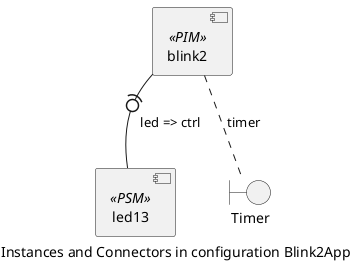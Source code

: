 @startuml
caption Instances and Connectors in configuration Blink2App
component blink2<<PIM>>
component led13<<PSM>>
boundary Timer
blink2 -(0- led13 : led => ctrl
blink2 .. Timer : timer
@enduml